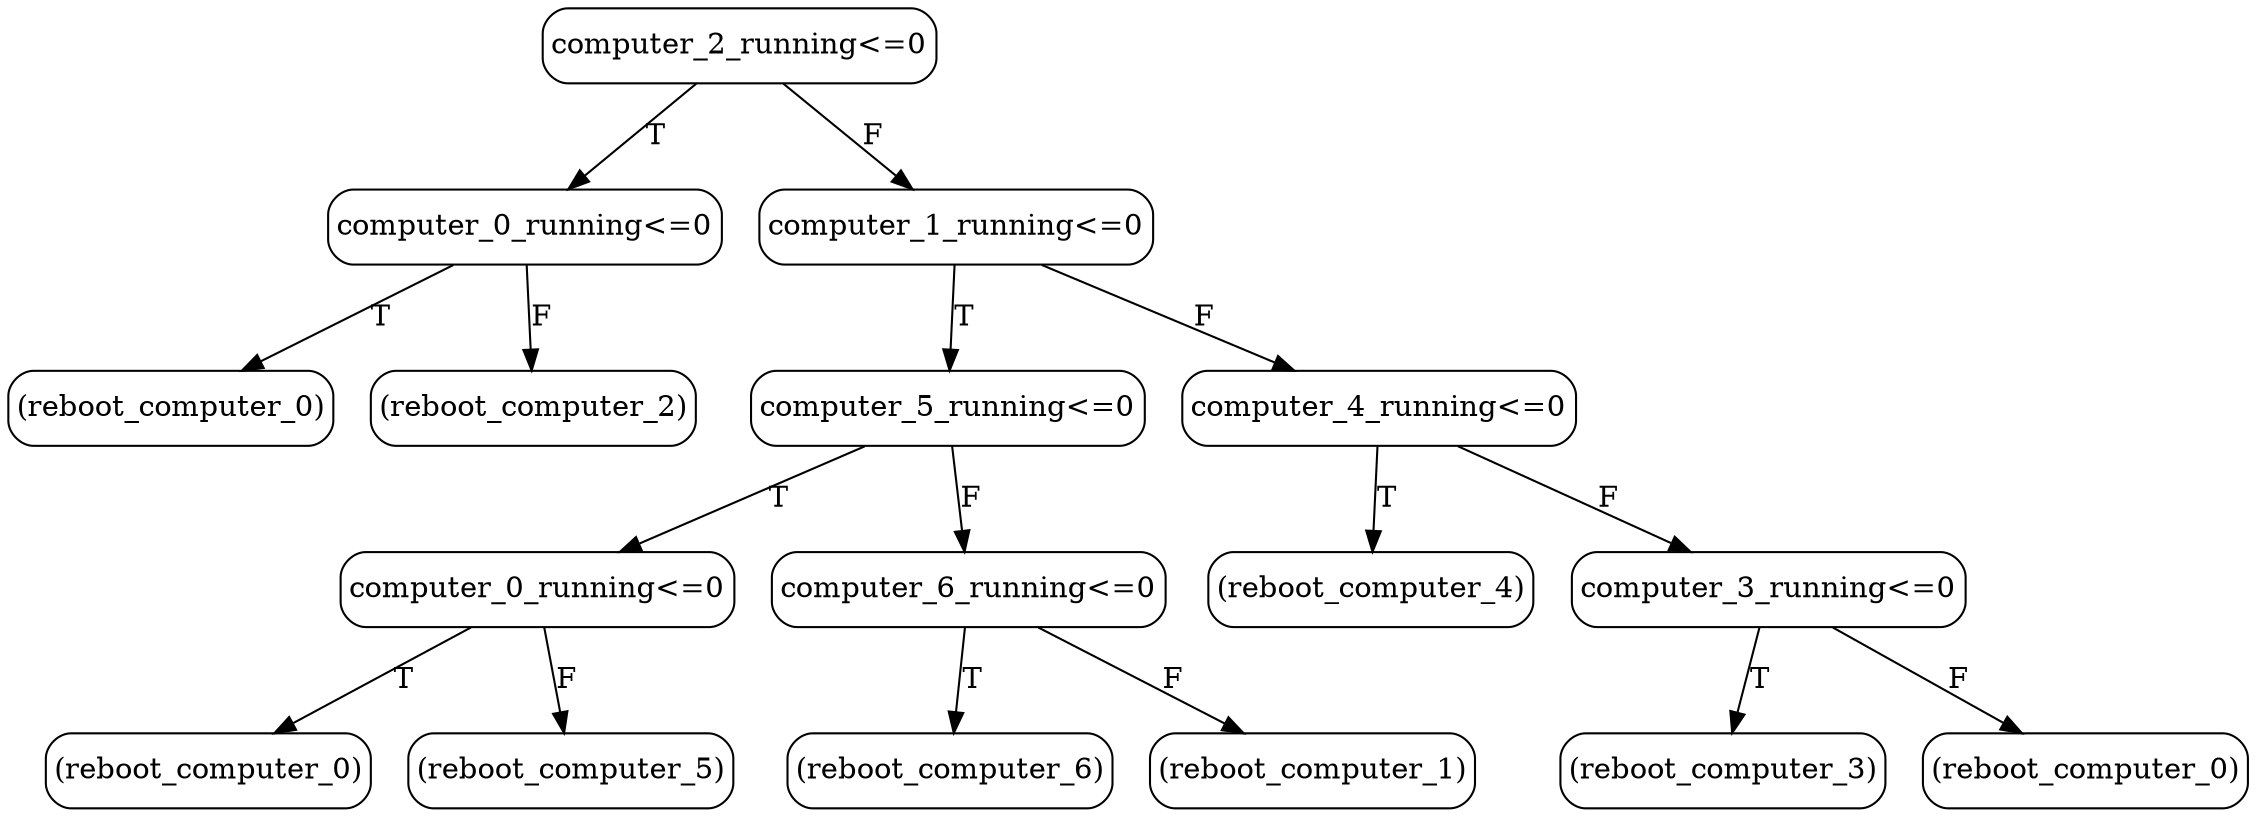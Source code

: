 // decision tree
digraph {
	2 [label="(reboot_computer_0)" margin="0.05,0.05" shape=box style=rounded]
	9 [label="(reboot_computer_2)" margin="0.05,0.05" shape=box style=rounded]
	1 [label="computer_0_running<=0" margin="0.05,0.05" shape=box style=rounded]
	1 -> 2 [label=T]
	1 -> 9 [label=F]
	19 [label="(reboot_computer_0)" margin="0.05,0.05" shape=box style=rounded]
	20 [label="(reboot_computer_5)" margin="0.05,0.05" shape=box style=rounded]
	18 [label="computer_0_running<=0" margin="0.05,0.05" shape=box style=rounded]
	18 -> 19 [label=T]
	18 -> 20 [label=F]
	22 [label="(reboot_computer_6)" margin="0.05,0.05" shape=box style=rounded]
	23 [label="(reboot_computer_1)" margin="0.05,0.05" shape=box style=rounded]
	21 [label="computer_6_running<=0" margin="0.05,0.05" shape=box style=rounded]
	21 -> 22 [label=T]
	21 -> 23 [label=F]
	17 [label="computer_5_running<=0" margin="0.05,0.05" shape=box style=rounded]
	17 -> 18 [label=T]
	17 -> 21 [label=F]
	25 [label="(reboot_computer_4)" margin="0.05,0.05" shape=box style=rounded]
	29 [label="(reboot_computer_3)" margin="0.05,0.05" shape=box style=rounded]
	30 [label="(reboot_computer_0)" margin="0.05,0.05" shape=box style=rounded]
	28 [label="computer_3_running<=0" margin="0.05,0.05" shape=box style=rounded]
	28 -> 29 [label=T]
	28 -> 30 [label=F]
	24 [label="computer_4_running<=0" margin="0.05,0.05" shape=box style=rounded]
	24 -> 25 [label=T]
	24 -> 28 [label=F]
	16 [label="computer_1_running<=0" margin="0.05,0.05" shape=box style=rounded]
	16 -> 17 [label=T]
	16 -> 24 [label=F]
	0 [label="computer_2_running<=0" margin="0.05,0.05" shape=box style=rounded]
	0 -> 1 [label=T]
	0 -> 16 [label=F]
}
